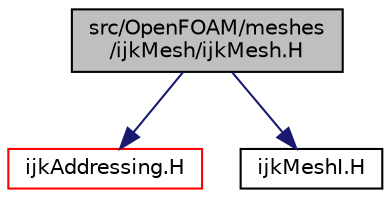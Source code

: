 digraph "src/OpenFOAM/meshes/ijkMesh/ijkMesh.H"
{
  bgcolor="transparent";
  edge [fontname="Helvetica",fontsize="10",labelfontname="Helvetica",labelfontsize="10"];
  node [fontname="Helvetica",fontsize="10",shape=record];
  Node1 [label="src/OpenFOAM/meshes\l/ijkMesh/ijkMesh.H",height=0.2,width=0.4,color="black", fillcolor="grey75", style="filled" fontcolor="black"];
  Node1 -> Node2 [color="midnightblue",fontsize="10",style="solid",fontname="Helvetica"];
  Node2 [label="ijkAddressing.H",height=0.2,width=0.4,color="red",URL="$ijkAddressing_8H.html"];
  Node1 -> Node3 [color="midnightblue",fontsize="10",style="solid",fontname="Helvetica"];
  Node3 [label="ijkMeshI.H",height=0.2,width=0.4,color="black",URL="$ijkMeshI_8H.html"];
}
